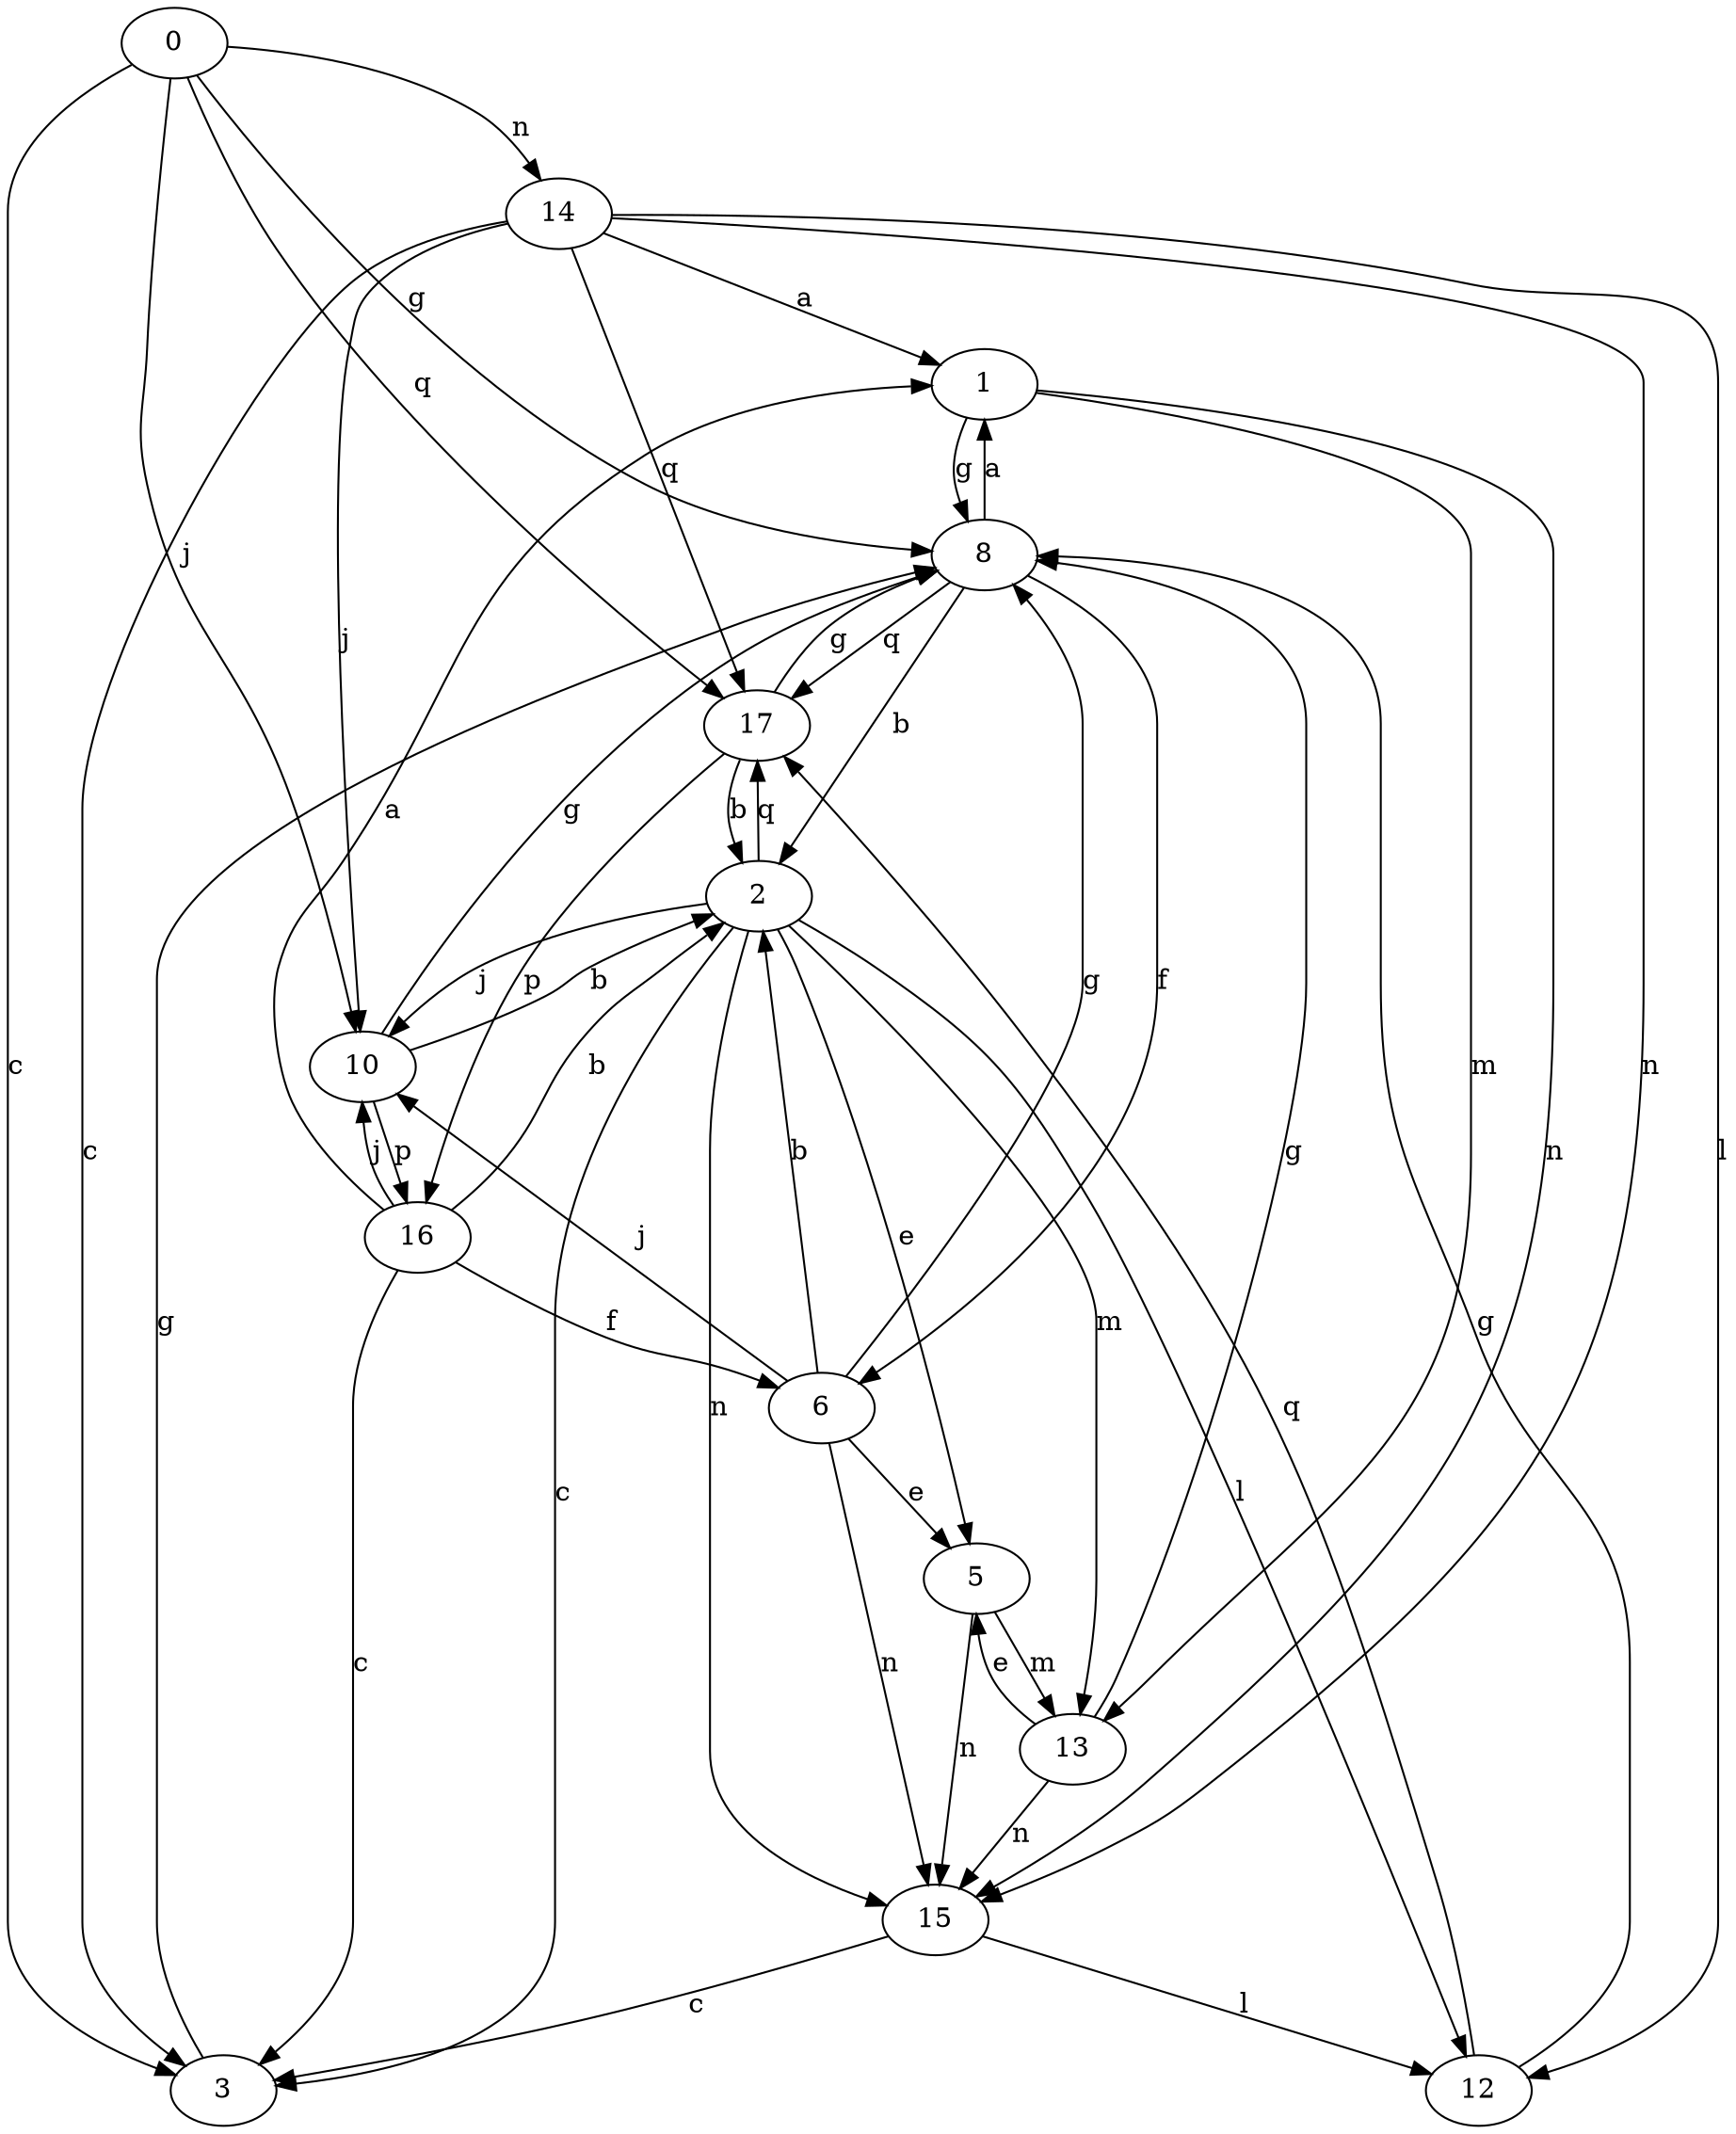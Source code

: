 strict digraph  {
1;
2;
3;
0;
5;
6;
8;
10;
12;
13;
14;
15;
16;
17;
1 -> 8  [label=g];
1 -> 13  [label=m];
1 -> 15  [label=n];
2 -> 3  [label=c];
2 -> 5  [label=e];
2 -> 10  [label=j];
2 -> 12  [label=l];
2 -> 13  [label=m];
2 -> 15  [label=n];
2 -> 17  [label=q];
3 -> 8  [label=g];
0 -> 3  [label=c];
0 -> 8  [label=g];
0 -> 10  [label=j];
0 -> 14  [label=n];
0 -> 17  [label=q];
5 -> 13  [label=m];
5 -> 15  [label=n];
6 -> 2  [label=b];
6 -> 5  [label=e];
6 -> 8  [label=g];
6 -> 10  [label=j];
6 -> 15  [label=n];
8 -> 1  [label=a];
8 -> 2  [label=b];
8 -> 6  [label=f];
8 -> 17  [label=q];
10 -> 2  [label=b];
10 -> 8  [label=g];
10 -> 16  [label=p];
12 -> 8  [label=g];
12 -> 17  [label=q];
13 -> 5  [label=e];
13 -> 8  [label=g];
13 -> 15  [label=n];
14 -> 1  [label=a];
14 -> 3  [label=c];
14 -> 10  [label=j];
14 -> 12  [label=l];
14 -> 15  [label=n];
14 -> 17  [label=q];
15 -> 3  [label=c];
15 -> 12  [label=l];
16 -> 1  [label=a];
16 -> 2  [label=b];
16 -> 3  [label=c];
16 -> 6  [label=f];
16 -> 10  [label=j];
17 -> 2  [label=b];
17 -> 8  [label=g];
17 -> 16  [label=p];
}
